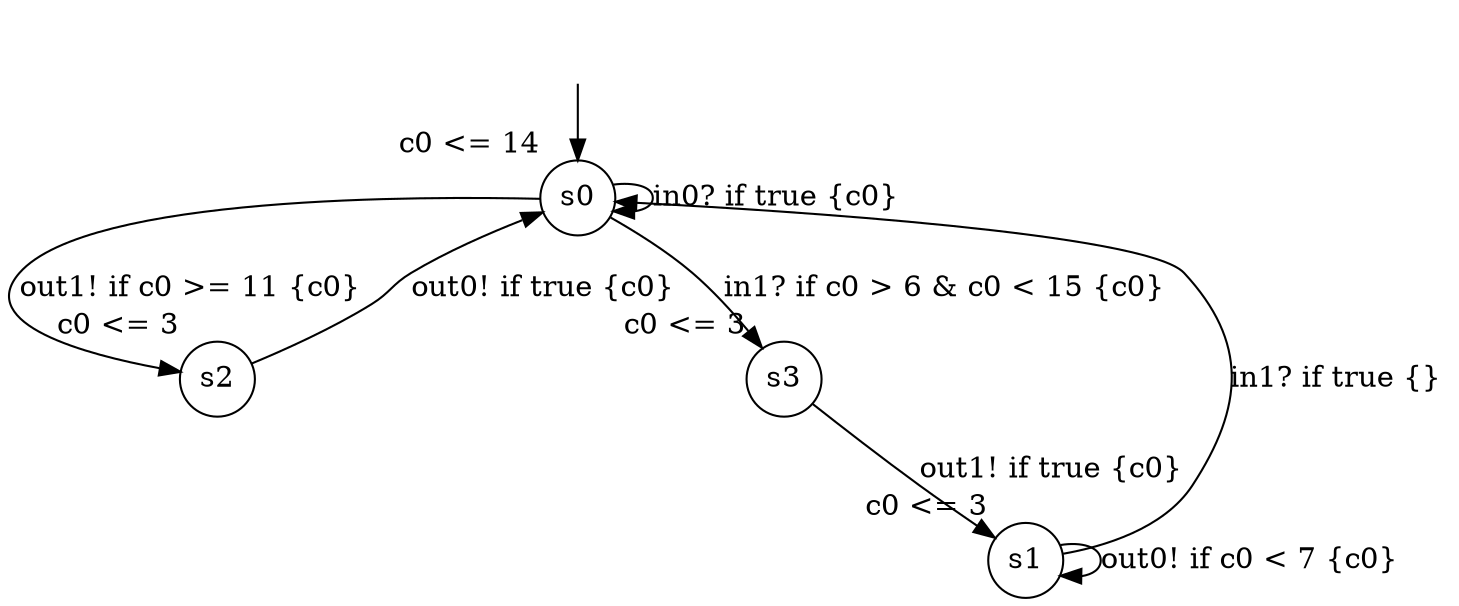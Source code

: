 digraph g {
__start0 [label="" shape="none"];
s0 [shape="circle" margin=0 label="s0", xlabel="c0 <= 14"];
s1 [shape="circle" margin=0 label="s1", xlabel="c0 <= 3"];
s2 [shape="circle" margin=0 label="s2", xlabel="c0 <= 3"];
s3 [shape="circle" margin=0 label="s3", xlabel="c0 <= 3"];
s0 -> s0 [label="in0? if true {c0} "];
s0 -> s2 [label="out1! if c0 >= 11 {c0} "];
s0 -> s3 [label="in1? if c0 > 6 & c0 < 15 {c0} "];
s1 -> s0 [label="in1? if true {} "];
s1 -> s1 [label="out0! if c0 < 7 {c0} "];
s2 -> s0 [label="out0! if true {c0} "];
s3 -> s1 [label="out1! if true {c0} "];
__start0 -> s0;
}
